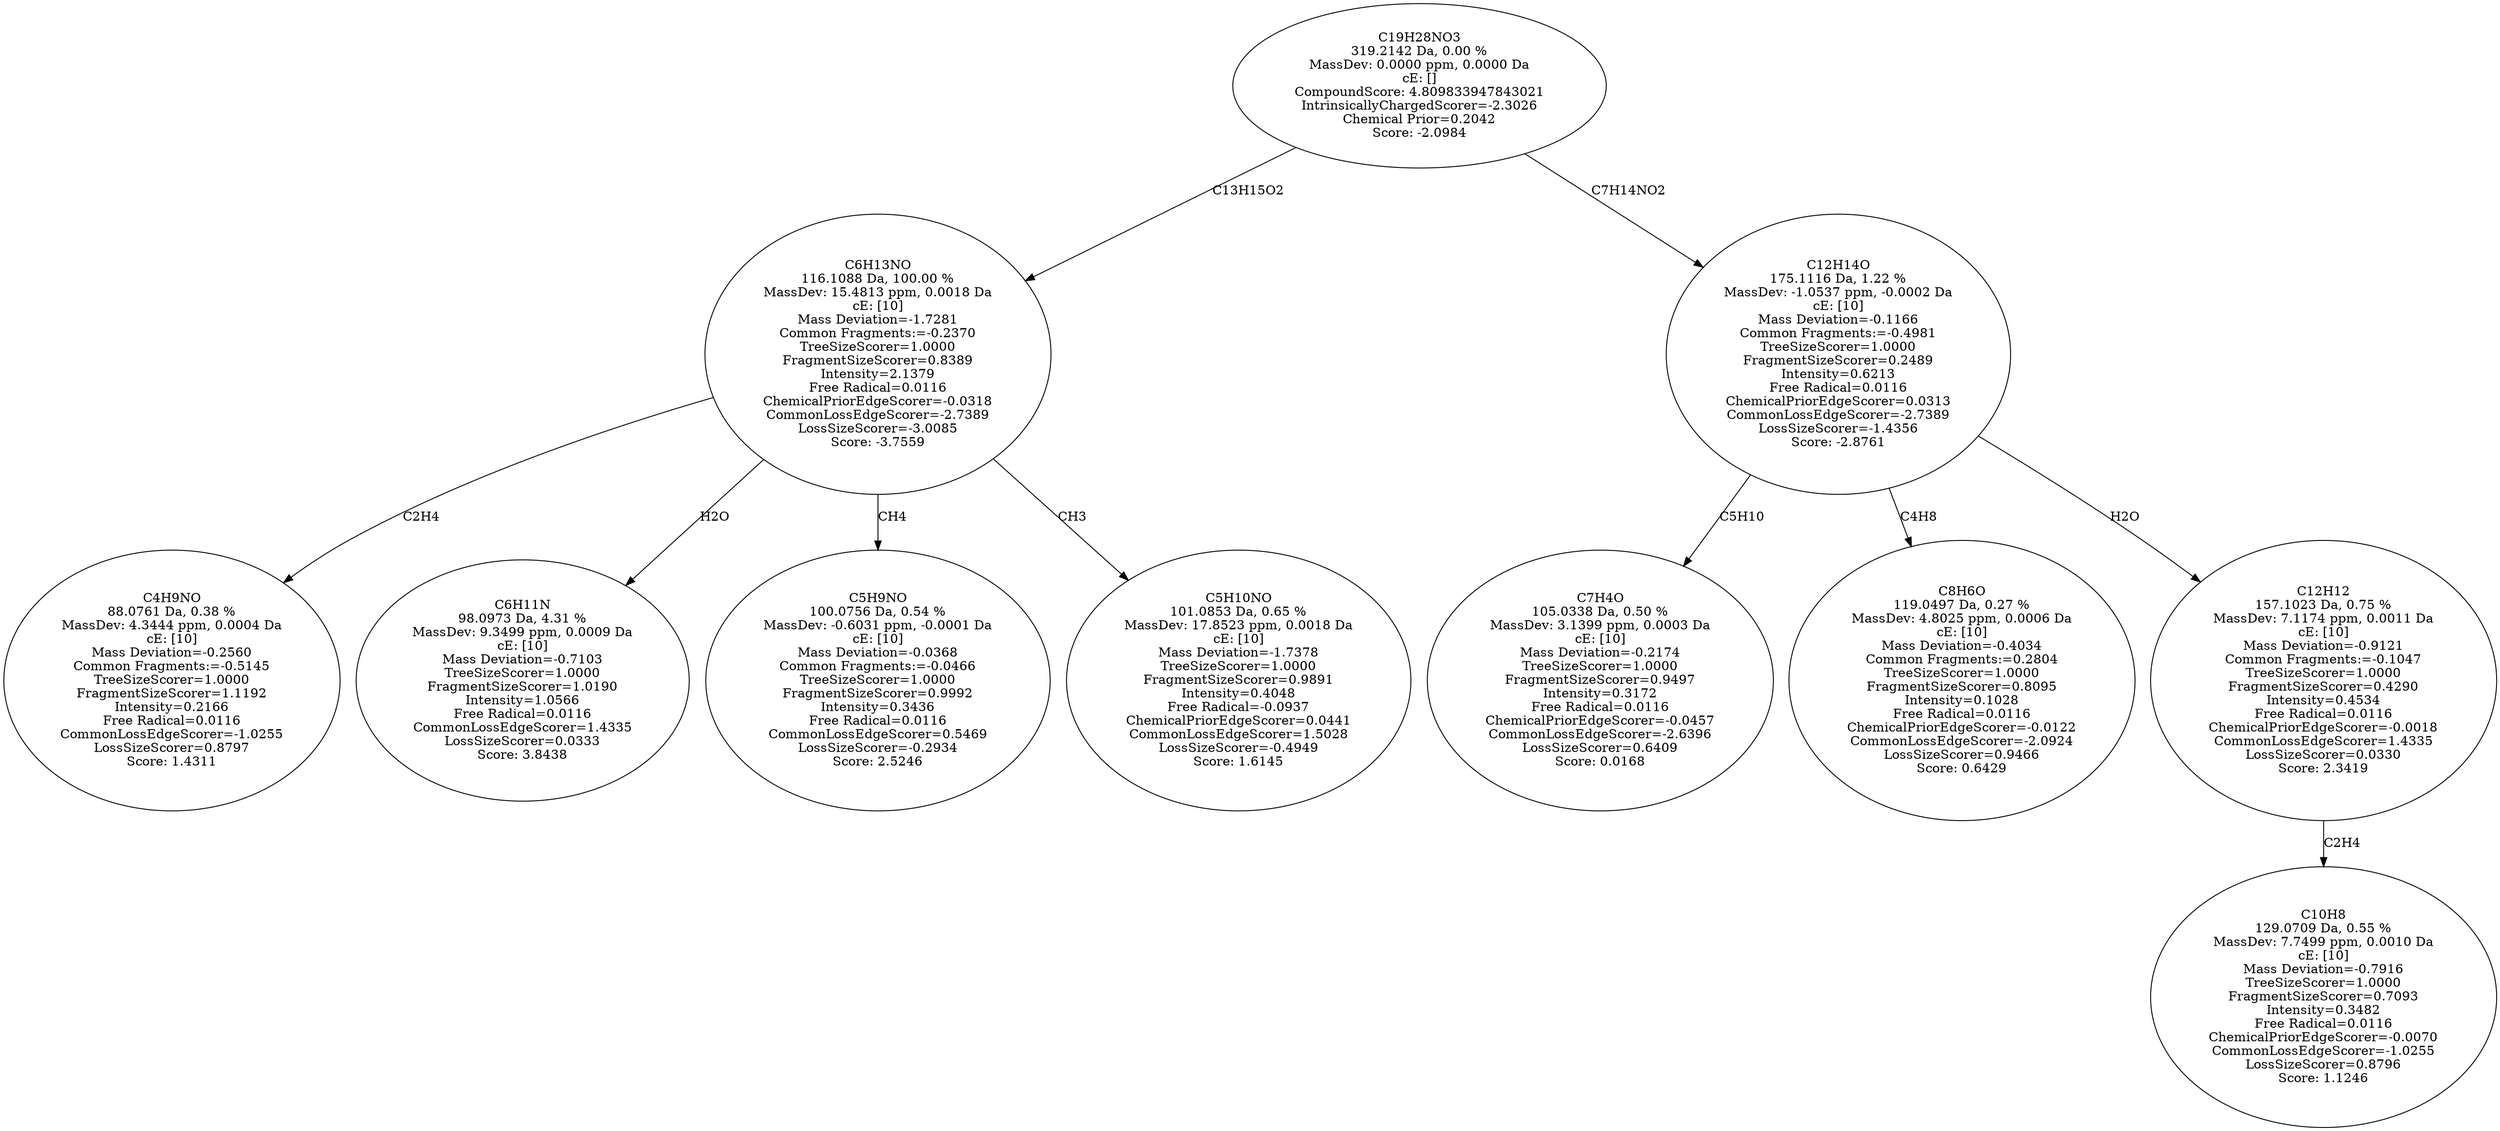 strict digraph {
v1 [label="C4H9NO\n88.0761 Da, 0.38 %\nMassDev: 4.3444 ppm, 0.0004 Da\ncE: [10]\nMass Deviation=-0.2560\nCommon Fragments:=-0.5145\nTreeSizeScorer=1.0000\nFragmentSizeScorer=1.1192\nIntensity=0.2166\nFree Radical=0.0116\nCommonLossEdgeScorer=-1.0255\nLossSizeScorer=0.8797\nScore: 1.4311"];
v2 [label="C6H11N\n98.0973 Da, 4.31 %\nMassDev: 9.3499 ppm, 0.0009 Da\ncE: [10]\nMass Deviation=-0.7103\nTreeSizeScorer=1.0000\nFragmentSizeScorer=1.0190\nIntensity=1.0566\nFree Radical=0.0116\nCommonLossEdgeScorer=1.4335\nLossSizeScorer=0.0333\nScore: 3.8438"];
v3 [label="C5H9NO\n100.0756 Da, 0.54 %\nMassDev: -0.6031 ppm, -0.0001 Da\ncE: [10]\nMass Deviation=-0.0368\nCommon Fragments:=-0.0466\nTreeSizeScorer=1.0000\nFragmentSizeScorer=0.9992\nIntensity=0.3436\nFree Radical=0.0116\nCommonLossEdgeScorer=0.5469\nLossSizeScorer=-0.2934\nScore: 2.5246"];
v4 [label="C5H10NO\n101.0853 Da, 0.65 %\nMassDev: 17.8523 ppm, 0.0018 Da\ncE: [10]\nMass Deviation=-1.7378\nTreeSizeScorer=1.0000\nFragmentSizeScorer=0.9891\nIntensity=0.4048\nFree Radical=-0.0937\nChemicalPriorEdgeScorer=0.0441\nCommonLossEdgeScorer=1.5028\nLossSizeScorer=-0.4949\nScore: 1.6145"];
v5 [label="C6H13NO\n116.1088 Da, 100.00 %\nMassDev: 15.4813 ppm, 0.0018 Da\ncE: [10]\nMass Deviation=-1.7281\nCommon Fragments:=-0.2370\nTreeSizeScorer=1.0000\nFragmentSizeScorer=0.8389\nIntensity=2.1379\nFree Radical=0.0116\nChemicalPriorEdgeScorer=-0.0318\nCommonLossEdgeScorer=-2.7389\nLossSizeScorer=-3.0085\nScore: -3.7559"];
v6 [label="C7H4O\n105.0338 Da, 0.50 %\nMassDev: 3.1399 ppm, 0.0003 Da\ncE: [10]\nMass Deviation=-0.2174\nTreeSizeScorer=1.0000\nFragmentSizeScorer=0.9497\nIntensity=0.3172\nFree Radical=0.0116\nChemicalPriorEdgeScorer=-0.0457\nCommonLossEdgeScorer=-2.6396\nLossSizeScorer=0.6409\nScore: 0.0168"];
v7 [label="C8H6O\n119.0497 Da, 0.27 %\nMassDev: 4.8025 ppm, 0.0006 Da\ncE: [10]\nMass Deviation=-0.4034\nCommon Fragments:=0.2804\nTreeSizeScorer=1.0000\nFragmentSizeScorer=0.8095\nIntensity=0.1028\nFree Radical=0.0116\nChemicalPriorEdgeScorer=-0.0122\nCommonLossEdgeScorer=-2.0924\nLossSizeScorer=0.9466\nScore: 0.6429"];
v8 [label="C10H8\n129.0709 Da, 0.55 %\nMassDev: 7.7499 ppm, 0.0010 Da\ncE: [10]\nMass Deviation=-0.7916\nTreeSizeScorer=1.0000\nFragmentSizeScorer=0.7093\nIntensity=0.3482\nFree Radical=0.0116\nChemicalPriorEdgeScorer=-0.0070\nCommonLossEdgeScorer=-1.0255\nLossSizeScorer=0.8796\nScore: 1.1246"];
v9 [label="C12H12\n157.1023 Da, 0.75 %\nMassDev: 7.1174 ppm, 0.0011 Da\ncE: [10]\nMass Deviation=-0.9121\nCommon Fragments:=-0.1047\nTreeSizeScorer=1.0000\nFragmentSizeScorer=0.4290\nIntensity=0.4534\nFree Radical=0.0116\nChemicalPriorEdgeScorer=-0.0018\nCommonLossEdgeScorer=1.4335\nLossSizeScorer=0.0330\nScore: 2.3419"];
v10 [label="C12H14O\n175.1116 Da, 1.22 %\nMassDev: -1.0537 ppm, -0.0002 Da\ncE: [10]\nMass Deviation=-0.1166\nCommon Fragments:=-0.4981\nTreeSizeScorer=1.0000\nFragmentSizeScorer=0.2489\nIntensity=0.6213\nFree Radical=0.0116\nChemicalPriorEdgeScorer=0.0313\nCommonLossEdgeScorer=-2.7389\nLossSizeScorer=-1.4356\nScore: -2.8761"];
v11 [label="C19H28NO3\n319.2142 Da, 0.00 %\nMassDev: 0.0000 ppm, 0.0000 Da\ncE: []\nCompoundScore: 4.809833947843021\nIntrinsicallyChargedScorer=-2.3026\nChemical Prior=0.2042\nScore: -2.0984"];
v5 -> v1 [label="C2H4"];
v5 -> v2 [label="H2O"];
v5 -> v3 [label="CH4"];
v5 -> v4 [label="CH3"];
v11 -> v5 [label="C13H15O2"];
v10 -> v6 [label="C5H10"];
v10 -> v7 [label="C4H8"];
v9 -> v8 [label="C2H4"];
v10 -> v9 [label="H2O"];
v11 -> v10 [label="C7H14NO2"];
}